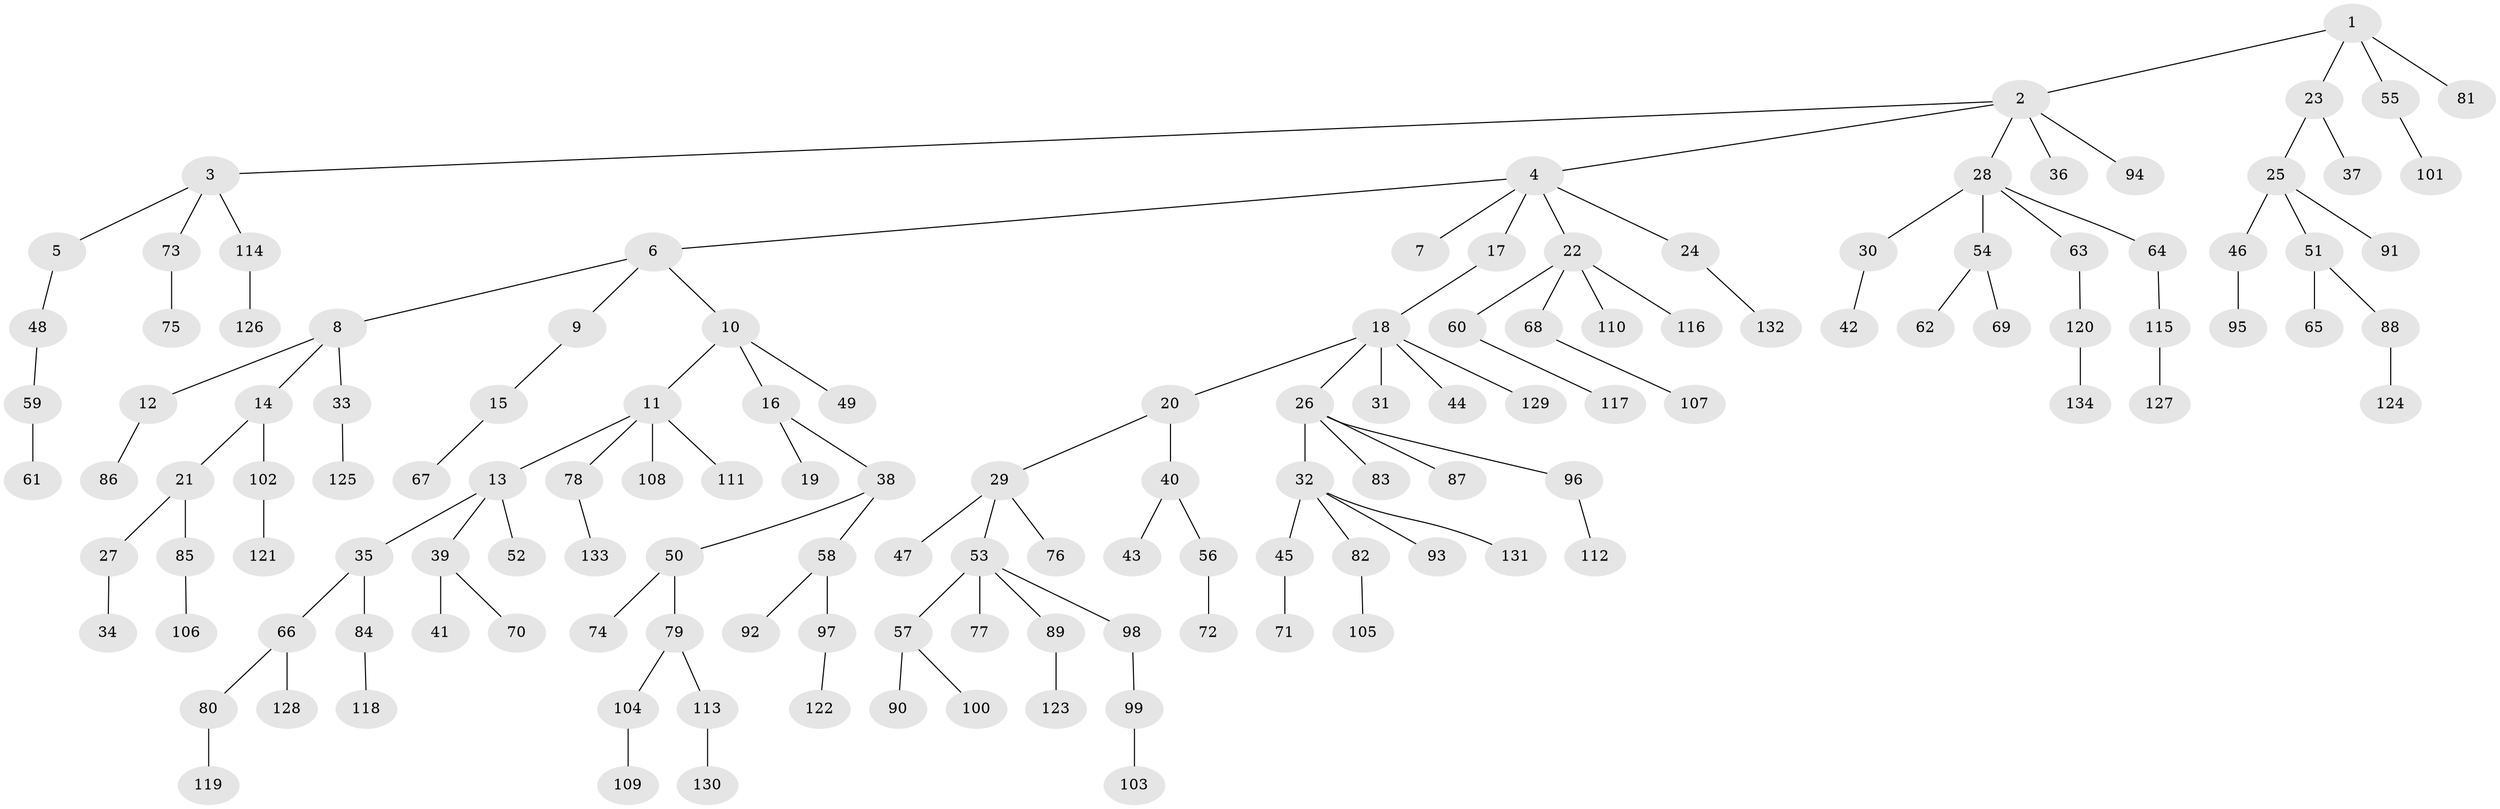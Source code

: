 // coarse degree distribution, {3: 0.2682926829268293, 1: 0.4634146341463415, 2: 0.1951219512195122, 4: 0.07317073170731707}
// Generated by graph-tools (version 1.1) at 2025/37/03/04/25 23:37:29]
// undirected, 134 vertices, 133 edges
graph export_dot {
  node [color=gray90,style=filled];
  1;
  2;
  3;
  4;
  5;
  6;
  7;
  8;
  9;
  10;
  11;
  12;
  13;
  14;
  15;
  16;
  17;
  18;
  19;
  20;
  21;
  22;
  23;
  24;
  25;
  26;
  27;
  28;
  29;
  30;
  31;
  32;
  33;
  34;
  35;
  36;
  37;
  38;
  39;
  40;
  41;
  42;
  43;
  44;
  45;
  46;
  47;
  48;
  49;
  50;
  51;
  52;
  53;
  54;
  55;
  56;
  57;
  58;
  59;
  60;
  61;
  62;
  63;
  64;
  65;
  66;
  67;
  68;
  69;
  70;
  71;
  72;
  73;
  74;
  75;
  76;
  77;
  78;
  79;
  80;
  81;
  82;
  83;
  84;
  85;
  86;
  87;
  88;
  89;
  90;
  91;
  92;
  93;
  94;
  95;
  96;
  97;
  98;
  99;
  100;
  101;
  102;
  103;
  104;
  105;
  106;
  107;
  108;
  109;
  110;
  111;
  112;
  113;
  114;
  115;
  116;
  117;
  118;
  119;
  120;
  121;
  122;
  123;
  124;
  125;
  126;
  127;
  128;
  129;
  130;
  131;
  132;
  133;
  134;
  1 -- 2;
  1 -- 23;
  1 -- 55;
  1 -- 81;
  2 -- 3;
  2 -- 4;
  2 -- 28;
  2 -- 36;
  2 -- 94;
  3 -- 5;
  3 -- 73;
  3 -- 114;
  4 -- 6;
  4 -- 7;
  4 -- 17;
  4 -- 22;
  4 -- 24;
  5 -- 48;
  6 -- 8;
  6 -- 9;
  6 -- 10;
  8 -- 12;
  8 -- 14;
  8 -- 33;
  9 -- 15;
  10 -- 11;
  10 -- 16;
  10 -- 49;
  11 -- 13;
  11 -- 78;
  11 -- 108;
  11 -- 111;
  12 -- 86;
  13 -- 35;
  13 -- 39;
  13 -- 52;
  14 -- 21;
  14 -- 102;
  15 -- 67;
  16 -- 19;
  16 -- 38;
  17 -- 18;
  18 -- 20;
  18 -- 26;
  18 -- 31;
  18 -- 44;
  18 -- 129;
  20 -- 29;
  20 -- 40;
  21 -- 27;
  21 -- 85;
  22 -- 60;
  22 -- 68;
  22 -- 110;
  22 -- 116;
  23 -- 25;
  23 -- 37;
  24 -- 132;
  25 -- 46;
  25 -- 51;
  25 -- 91;
  26 -- 32;
  26 -- 83;
  26 -- 87;
  26 -- 96;
  27 -- 34;
  28 -- 30;
  28 -- 54;
  28 -- 63;
  28 -- 64;
  29 -- 47;
  29 -- 53;
  29 -- 76;
  30 -- 42;
  32 -- 45;
  32 -- 82;
  32 -- 93;
  32 -- 131;
  33 -- 125;
  35 -- 66;
  35 -- 84;
  38 -- 50;
  38 -- 58;
  39 -- 41;
  39 -- 70;
  40 -- 43;
  40 -- 56;
  45 -- 71;
  46 -- 95;
  48 -- 59;
  50 -- 74;
  50 -- 79;
  51 -- 65;
  51 -- 88;
  53 -- 57;
  53 -- 77;
  53 -- 89;
  53 -- 98;
  54 -- 62;
  54 -- 69;
  55 -- 101;
  56 -- 72;
  57 -- 90;
  57 -- 100;
  58 -- 92;
  58 -- 97;
  59 -- 61;
  60 -- 117;
  63 -- 120;
  64 -- 115;
  66 -- 80;
  66 -- 128;
  68 -- 107;
  73 -- 75;
  78 -- 133;
  79 -- 104;
  79 -- 113;
  80 -- 119;
  82 -- 105;
  84 -- 118;
  85 -- 106;
  88 -- 124;
  89 -- 123;
  96 -- 112;
  97 -- 122;
  98 -- 99;
  99 -- 103;
  102 -- 121;
  104 -- 109;
  113 -- 130;
  114 -- 126;
  115 -- 127;
  120 -- 134;
}
